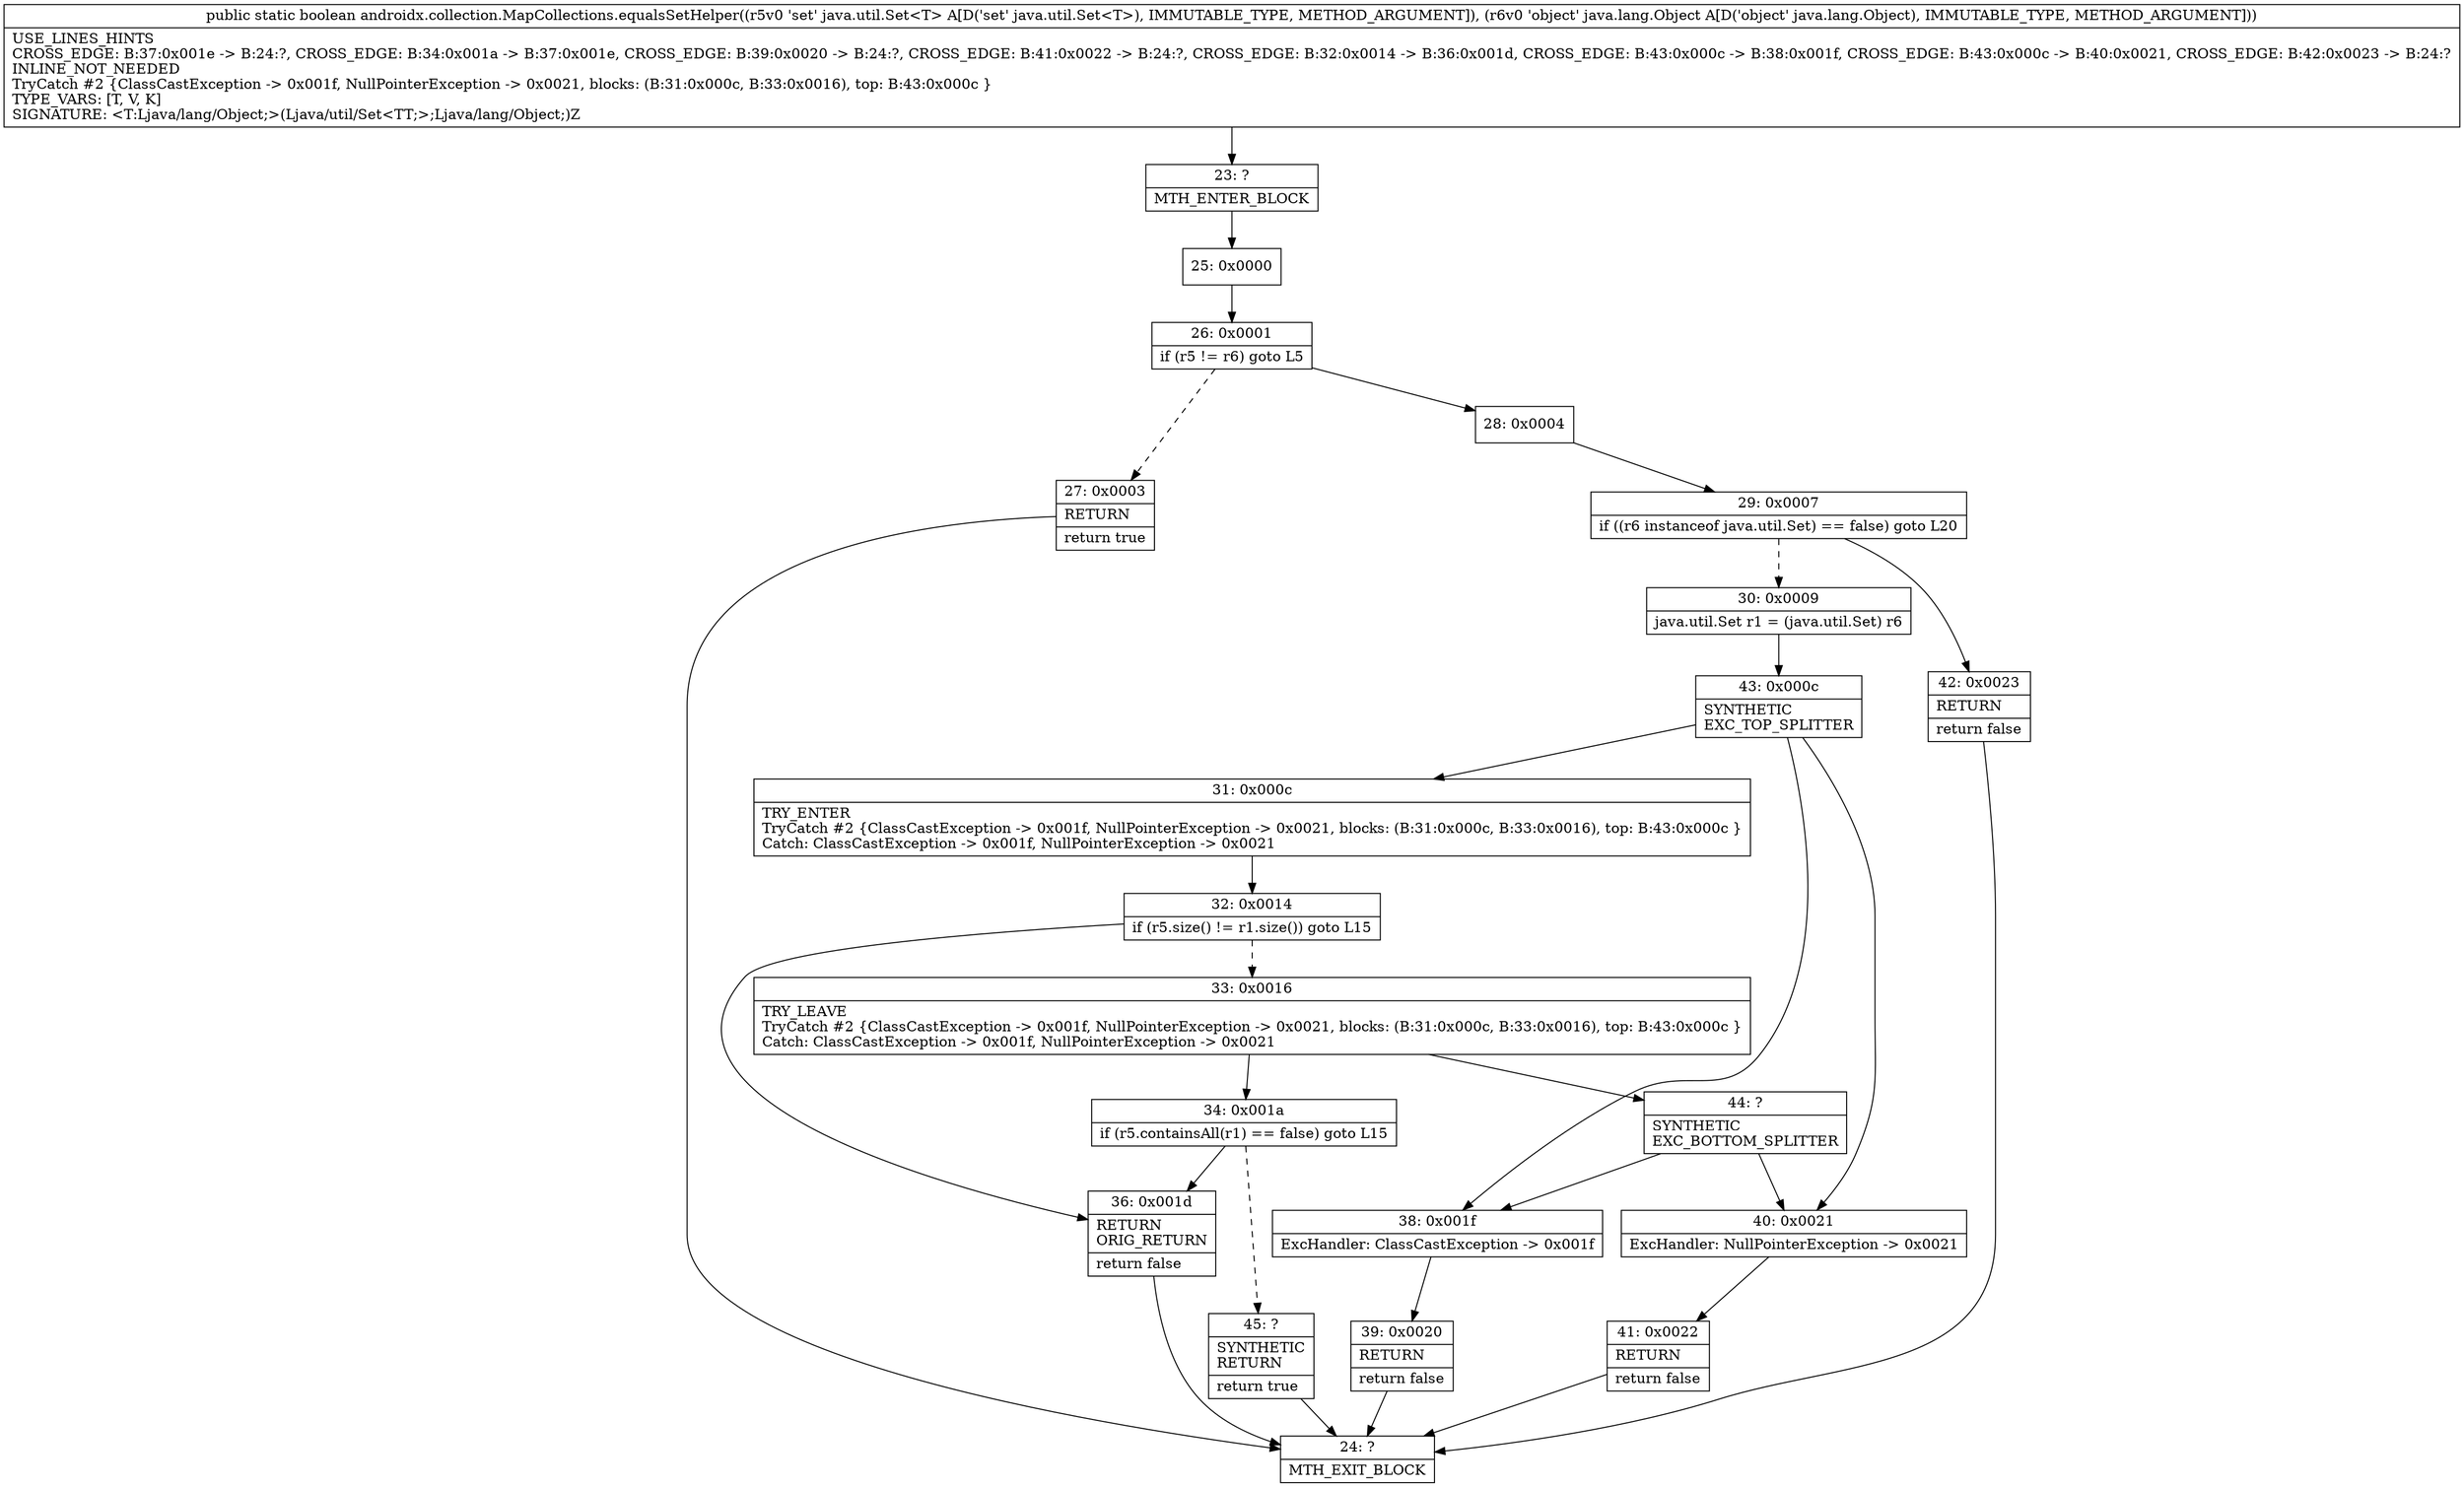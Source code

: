 digraph "CFG forandroidx.collection.MapCollections.equalsSetHelper(Ljava\/util\/Set;Ljava\/lang\/Object;)Z" {
Node_23 [shape=record,label="{23\:\ ?|MTH_ENTER_BLOCK\l}"];
Node_25 [shape=record,label="{25\:\ 0x0000}"];
Node_26 [shape=record,label="{26\:\ 0x0001|if (r5 != r6) goto L5\l}"];
Node_27 [shape=record,label="{27\:\ 0x0003|RETURN\l|return true\l}"];
Node_24 [shape=record,label="{24\:\ ?|MTH_EXIT_BLOCK\l}"];
Node_28 [shape=record,label="{28\:\ 0x0004}"];
Node_29 [shape=record,label="{29\:\ 0x0007|if ((r6 instanceof java.util.Set) == false) goto L20\l}"];
Node_30 [shape=record,label="{30\:\ 0x0009|java.util.Set r1 = (java.util.Set) r6\l}"];
Node_43 [shape=record,label="{43\:\ 0x000c|SYNTHETIC\lEXC_TOP_SPLITTER\l}"];
Node_31 [shape=record,label="{31\:\ 0x000c|TRY_ENTER\lTryCatch #2 \{ClassCastException \-\> 0x001f, NullPointerException \-\> 0x0021, blocks: (B:31:0x000c, B:33:0x0016), top: B:43:0x000c \}\lCatch: ClassCastException \-\> 0x001f, NullPointerException \-\> 0x0021\l}"];
Node_32 [shape=record,label="{32\:\ 0x0014|if (r5.size() != r1.size()) goto L15\l}"];
Node_33 [shape=record,label="{33\:\ 0x0016|TRY_LEAVE\lTryCatch #2 \{ClassCastException \-\> 0x001f, NullPointerException \-\> 0x0021, blocks: (B:31:0x000c, B:33:0x0016), top: B:43:0x000c \}\lCatch: ClassCastException \-\> 0x001f, NullPointerException \-\> 0x0021\l}"];
Node_34 [shape=record,label="{34\:\ 0x001a|if (r5.containsAll(r1) == false) goto L15\l}"];
Node_45 [shape=record,label="{45\:\ ?|SYNTHETIC\lRETURN\l|return true\l}"];
Node_44 [shape=record,label="{44\:\ ?|SYNTHETIC\lEXC_BOTTOM_SPLITTER\l}"];
Node_36 [shape=record,label="{36\:\ 0x001d|RETURN\lORIG_RETURN\l|return false\l}"];
Node_38 [shape=record,label="{38\:\ 0x001f|ExcHandler: ClassCastException \-\> 0x001f\l}"];
Node_39 [shape=record,label="{39\:\ 0x0020|RETURN\l|return false\l}"];
Node_40 [shape=record,label="{40\:\ 0x0021|ExcHandler: NullPointerException \-\> 0x0021\l}"];
Node_41 [shape=record,label="{41\:\ 0x0022|RETURN\l|return false\l}"];
Node_42 [shape=record,label="{42\:\ 0x0023|RETURN\l|return false\l}"];
MethodNode[shape=record,label="{public static boolean androidx.collection.MapCollections.equalsSetHelper((r5v0 'set' java.util.Set\<T\> A[D('set' java.util.Set\<T\>), IMMUTABLE_TYPE, METHOD_ARGUMENT]), (r6v0 'object' java.lang.Object A[D('object' java.lang.Object), IMMUTABLE_TYPE, METHOD_ARGUMENT]))  | USE_LINES_HINTS\lCROSS_EDGE: B:37:0x001e \-\> B:24:?, CROSS_EDGE: B:34:0x001a \-\> B:37:0x001e, CROSS_EDGE: B:39:0x0020 \-\> B:24:?, CROSS_EDGE: B:41:0x0022 \-\> B:24:?, CROSS_EDGE: B:32:0x0014 \-\> B:36:0x001d, CROSS_EDGE: B:43:0x000c \-\> B:38:0x001f, CROSS_EDGE: B:43:0x000c \-\> B:40:0x0021, CROSS_EDGE: B:42:0x0023 \-\> B:24:?\lINLINE_NOT_NEEDED\lTryCatch #2 \{ClassCastException \-\> 0x001f, NullPointerException \-\> 0x0021, blocks: (B:31:0x000c, B:33:0x0016), top: B:43:0x000c \}\lTYPE_VARS: [T, V, K]\lSIGNATURE: \<T:Ljava\/lang\/Object;\>(Ljava\/util\/Set\<TT;\>;Ljava\/lang\/Object;)Z\l}"];
MethodNode -> Node_23;Node_23 -> Node_25;
Node_25 -> Node_26;
Node_26 -> Node_27[style=dashed];
Node_26 -> Node_28;
Node_27 -> Node_24;
Node_28 -> Node_29;
Node_29 -> Node_30[style=dashed];
Node_29 -> Node_42;
Node_30 -> Node_43;
Node_43 -> Node_31;
Node_43 -> Node_38;
Node_43 -> Node_40;
Node_31 -> Node_32;
Node_32 -> Node_33[style=dashed];
Node_32 -> Node_36;
Node_33 -> Node_34;
Node_33 -> Node_44;
Node_34 -> Node_36;
Node_34 -> Node_45[style=dashed];
Node_45 -> Node_24;
Node_44 -> Node_38;
Node_44 -> Node_40;
Node_36 -> Node_24;
Node_38 -> Node_39;
Node_39 -> Node_24;
Node_40 -> Node_41;
Node_41 -> Node_24;
Node_42 -> Node_24;
}

